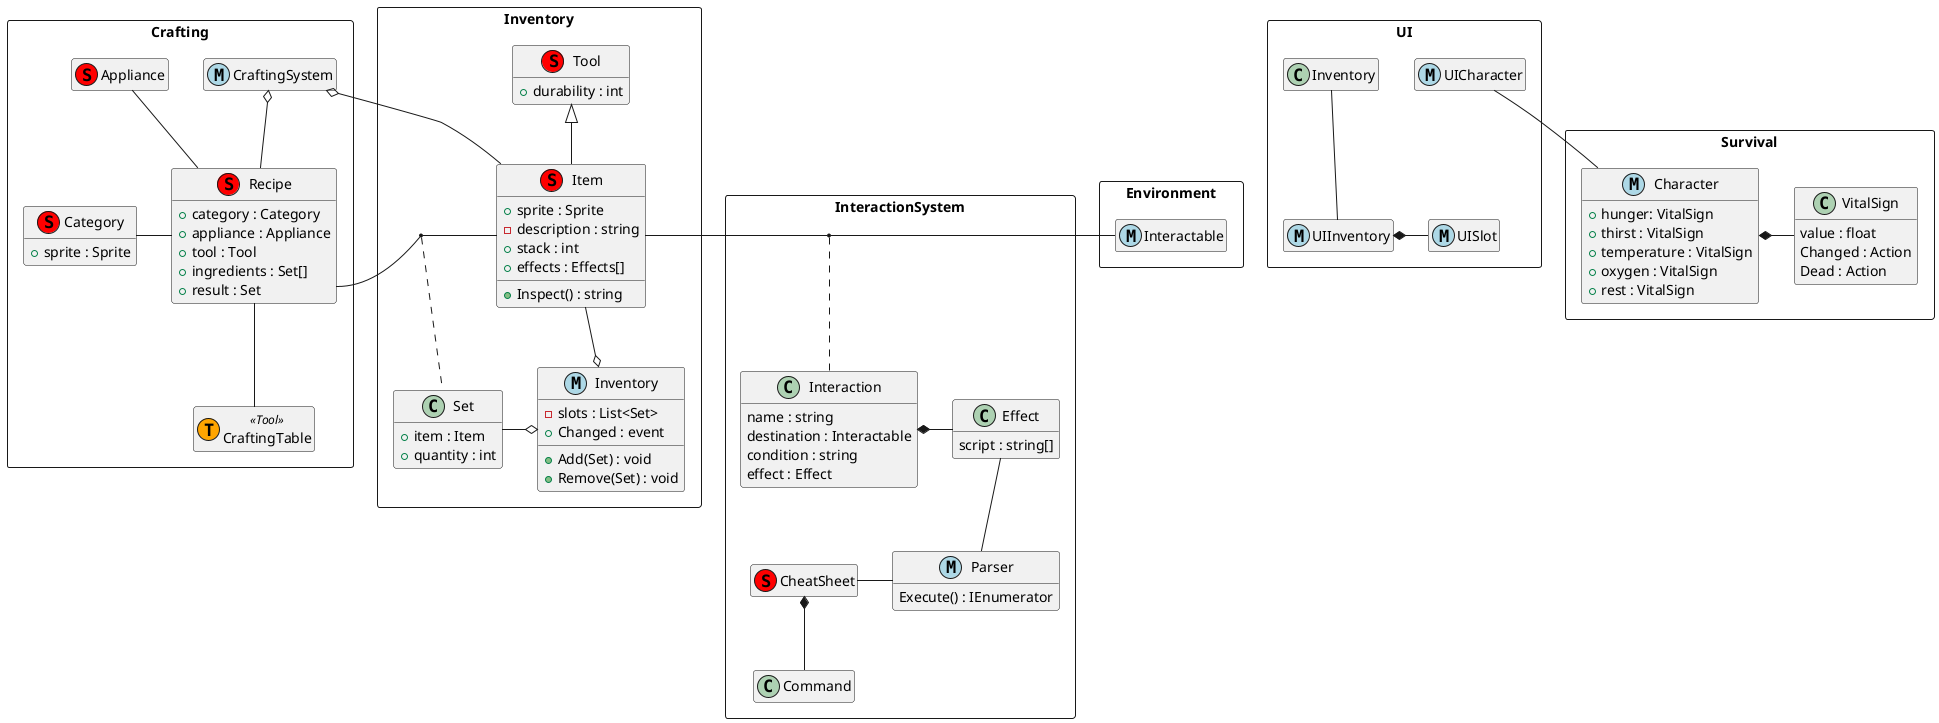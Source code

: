 @startuml

hide empty fields
hide empty methods
'hide <<Tool>>

package Crafting <<Rectangle>> {

    class CraftingTable <<(T, orange) Tool>> { 
    
    }

    class CraftingSystem <<(M, lightblue)>> { 
    
    }

    class Recipe <<(S, red)>> {
        + category : Category
        + appliance : Appliance
        + tool : Tool
        + ingredients : Set[]
        + result : Set
    }
                
    class Appliance <<(S, red)>>

    class Category <<(S, red)>> {
        + sprite : Sprite
    }
    
    Category - Recipe
    Appliance -- Recipe
    Recipe -- CraftingTable
    
    CraftingSystem o-- Recipe
    
}

package Inventory <<Rectangle>> {

    class Tool <<(S, red)>> {
        + durability : int
    }

    class Set {
        + item : Item
        + quantity : int
    }
    
    class Item <<(S, red)>> {
        + sprite : Sprite
        - description : string    
        + stack : int
        + effects : Effects[]
        + Inspect() : string
    }
    
    class Inventory <<(M, lightblue)>> {
        - slots : List<Set>
        + Changed : event
        + Add(Set) : void
        + Remove(Set) : void
    } 
    
    Recipe - Item
    (Recipe, Item) . Set
    CraftingSystem o-- Item
    Tool <|-- Item
    Item --o Inventory
    Set -o Inventory    
}

package Environment <<Rectangle>> {

    class Interactable <<(M, lightblue)>> {
        
    }
    
}

package InteractionSystem <<Rectangle>> {

    class Interaction {
        name : string
        destination : Interactable
        condition : string
        effect : Effect
    }
    
    class Effect {
        script : string[]
    }
    
    class Parser <<(M, lightblue)>> {
        Execute() : IEnumerator
    }
    
    class CheatSheet <<(S, red)>> {
    }
  
    class Command {
    }
    
    Interaction *- Effect
    Effect -- Parser
    CheatSheet - Parser
    CheatSheet *-- Command
    
    Interactable - Item
    (Interactable, Item) . Interaction

}

package Survival <<Rectangle>> {

    class Character <<(M, lightblue)>> {
        + hunger: VitalSign
        + thirst : VitalSign
        + temperature : VitalSign
        + oxygen : VitalSign
        + rest : VitalSign
    }
    
    class VitalSign {
        value : float
        Changed : Action
        Dead : Action
    }
    
    Character *- VitalSign

}

package UI <<Rectangle>> {

    class UICharacter <<(M, lightblue)>> {
    }

    class UIInventory <<(M, lightblue)>> {
    }

    class UISlot <<(M, lightblue)>> {
    }
    
    UIInventory *- UISlot
    
    Inventory -- UIInventory
    UICharacter -- Character
    
}

@enduml